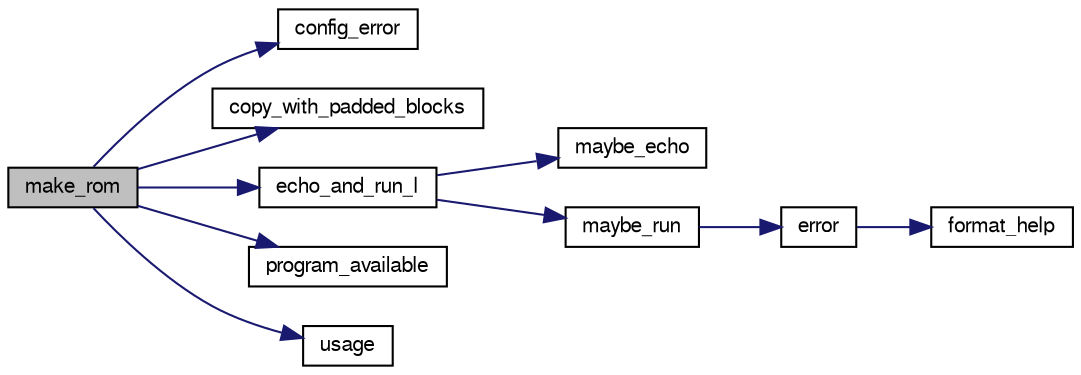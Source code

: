 digraph G
{
  edge [fontname="FreeSans",fontsize="10",labelfontname="FreeSans",labelfontsize="10"];
  node [fontname="FreeSans",fontsize="10",shape=record];
  rankdir=LR;
  Node1 [label="make_rom",height=0.2,width=0.4,color="black", fillcolor="grey75", style="filled" fontcolor="black"];
  Node1 -> Node2 [color="midnightblue",fontsize="10",style="solid"];
  Node2 [label="config_error",height=0.2,width=0.4,color="black", fillcolor="white", style="filled",URL="$vmipstool_8cc.html#ace7d667fbb6c9c93c1766a9463210dd2"];
  Node1 -> Node3 [color="midnightblue",fontsize="10",style="solid"];
  Node3 [label="copy_with_padded_blocks",height=0.2,width=0.4,color="black", fillcolor="white", style="filled",URL="$vmipstool_8cc.html#a9c73866d1c1cd2db22d364ccb32c1ca3"];
  Node1 -> Node4 [color="midnightblue",fontsize="10",style="solid"];
  Node4 [label="echo_and_run_l",height=0.2,width=0.4,color="black", fillcolor="white", style="filled",URL="$vmipstool_8cc.html#afaf331a47c6b0fd91cf4c8d6f254b81f"];
  Node4 -> Node5 [color="midnightblue",fontsize="10",style="solid"];
  Node5 [label="maybe_echo",height=0.2,width=0.4,color="black", fillcolor="white", style="filled",URL="$vmipstool_8cc.html#af5c78071ff1efaa09840d66031a156c1"];
  Node4 -> Node6 [color="midnightblue",fontsize="10",style="solid"];
  Node6 [label="maybe_run",height=0.2,width=0.4,color="black", fillcolor="white", style="filled",URL="$vmipstool_8cc.html#a4eddff63fba08e9547ff240959f74497"];
  Node6 -> Node7 [color="midnightblue",fontsize="10",style="solid"];
  Node7 [label="error",height=0.2,width=0.4,color="black", fillcolor="white", style="filled",URL="$error_8cc.html#a158a1af99275c1555bf5fcc74709aa5a"];
  Node7 -> Node8 [color="midnightblue",fontsize="10",style="solid"];
  Node8 [label="format_help",height=0.2,width=0.4,color="black", fillcolor="white", style="filled",URL="$error_8cc.html#aa182c84a77010100b5b8a15b1ff22e70"];
  Node1 -> Node9 [color="midnightblue",fontsize="10",style="solid"];
  Node9 [label="program_available",height=0.2,width=0.4,color="black", fillcolor="white", style="filled",URL="$vmipstool_8cc.html#ab8d561780e03397eaa7fb210c5105152"];
  Node1 -> Node10 [color="midnightblue",fontsize="10",style="solid"];
  Node10 [label="usage",height=0.2,width=0.4,color="black", fillcolor="white", style="filled",URL="$vmipstool_8cc.html#ae8605e2b78cd4a81b6c6b5c30cb7366a"];
}

